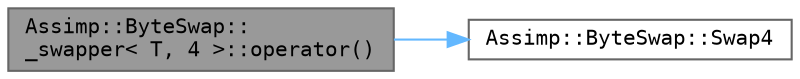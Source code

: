 digraph "Assimp::ByteSwap::_swapper&lt; T, 4 &gt;::operator()"
{
 // LATEX_PDF_SIZE
  bgcolor="transparent";
  edge [fontname=Terminal,fontsize=10,labelfontname=Helvetica,labelfontsize=10];
  node [fontname=Terminal,fontsize=10,shape=box,height=0.2,width=0.4];
  rankdir="LR";
  Node1 [label="Assimp::ByteSwap::\l_swapper\< T, 4 \>::operator()",height=0.2,width=0.4,color="gray40", fillcolor="grey60", style="filled", fontcolor="black",tooltip=" "];
  Node1 -> Node2 [color="steelblue1",style="solid"];
  Node2 [label="Assimp::ByteSwap::Swap4",height=0.2,width=0.4,color="grey40", fillcolor="white", style="filled",URL="$class_assimp_1_1_byte_swap.html#a6717939ed8be817f262515c3c1ae2d77",tooltip=" "];
}

